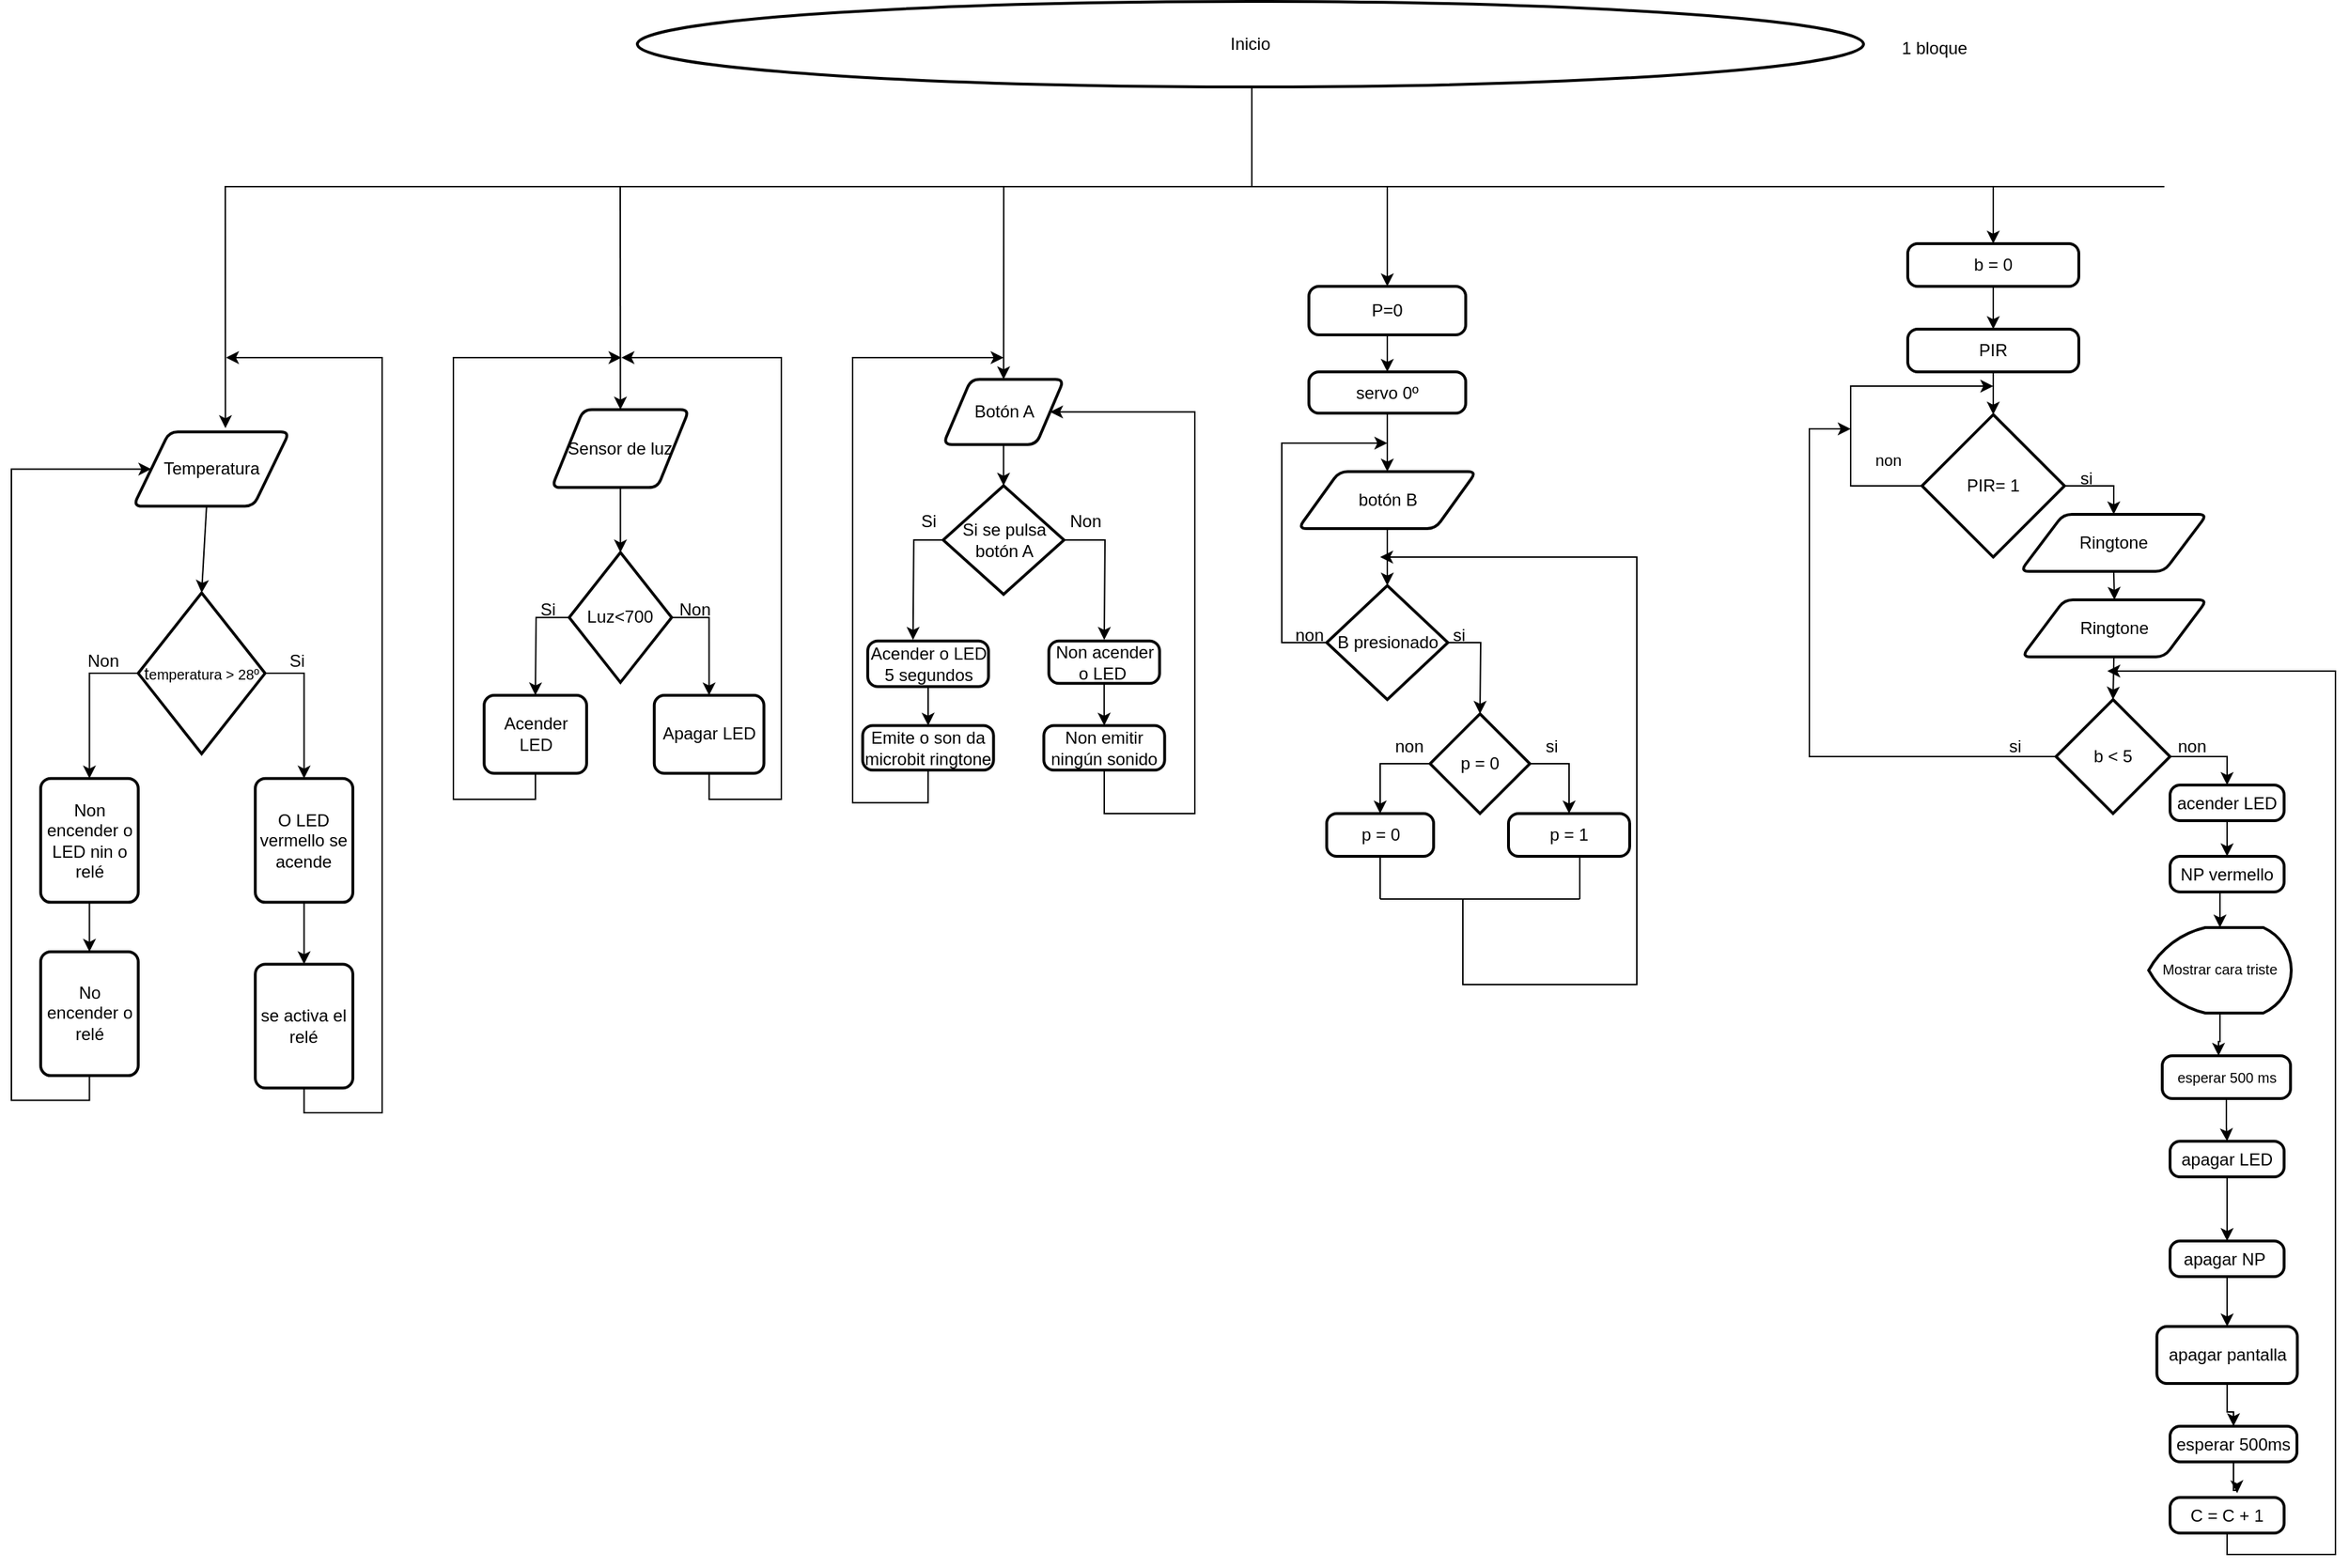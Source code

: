 <mxfile version="26.2.14">
  <diagram id="C5RBs43oDa-KdzZeNtuy" name="Page-1">
    <mxGraphModel dx="1111" dy="465" grid="1" gridSize="10" guides="1" tooltips="1" connect="1" arrows="1" fold="1" page="1" pageScale="1" pageWidth="1654" pageHeight="1169" math="0" shadow="0">
      <root>
        <mxCell id="WIyWlLk6GJQsqaUBKTNV-0" />
        <mxCell id="WIyWlLk6GJQsqaUBKTNV-1" parent="WIyWlLk6GJQsqaUBKTNV-0" />
        <mxCell id="C_lafcNAbofjiIhg2bWq-4" value="" style="endArrow=classic;html=1;rounded=0;entryX=0.59;entryY=-0.05;entryDx=0;entryDy=0;entryPerimeter=0;" parent="WIyWlLk6GJQsqaUBKTNV-1" target="C_lafcNAbofjiIhg2bWq-3" edge="1">
          <mxGeometry width="50" height="50" relative="1" as="geometry">
            <mxPoint x="880" y="130" as="sourcePoint" />
            <mxPoint x="540" y="200" as="targetPoint" />
            <Array as="points">
              <mxPoint x="880" y="200" />
              <mxPoint x="160" y="200" />
            </Array>
          </mxGeometry>
        </mxCell>
        <mxCell id="FZe_mnvvT1CyTuaeCMHh-19" value="" style="endArrow=classic;html=1;rounded=0;entryX=0.5;entryY=0;entryDx=0;entryDy=0;" parent="WIyWlLk6GJQsqaUBKTNV-1" target="FZe_mnvvT1CyTuaeCMHh-3" edge="1">
          <mxGeometry width="50" height="50" relative="1" as="geometry">
            <mxPoint x="437" y="200" as="sourcePoint" />
            <mxPoint x="930" y="150" as="targetPoint" />
            <Array as="points" />
          </mxGeometry>
        </mxCell>
        <mxCell id="FZe_mnvvT1CyTuaeCMHh-20" value="" style="endArrow=classic;html=1;rounded=0;entryX=0.5;entryY=0;entryDx=0;entryDy=0;" parent="WIyWlLk6GJQsqaUBKTNV-1" target="FZe_mnvvT1CyTuaeCMHh-21" edge="1">
          <mxGeometry width="50" height="50" relative="1" as="geometry">
            <mxPoint x="880" y="200" as="sourcePoint" />
            <mxPoint x="1480" y="280" as="targetPoint" />
            <Array as="points">
              <mxPoint x="1520" y="200" />
              <mxPoint x="706" y="200" />
            </Array>
          </mxGeometry>
        </mxCell>
        <mxCell id="FZe_mnvvT1CyTuaeCMHh-30" value="Inicio" style="strokeWidth=2;html=1;shape=mxgraph.flowchart.start_1;whiteSpace=wrap;" parent="WIyWlLk6GJQsqaUBKTNV-1" vertex="1">
          <mxGeometry x="449" y="70" width="860" height="60" as="geometry" />
        </mxCell>
        <mxCell id="u93-jMKzz6fnFQhCB3kw-0" value="" style="group" parent="WIyWlLk6GJQsqaUBKTNV-1" vertex="1" connectable="0">
          <mxGeometry x="10" y="320" width="260" height="530" as="geometry" />
        </mxCell>
        <mxCell id="C_lafcNAbofjiIhg2bWq-3" value="Temperatura" style="shape=parallelogram;html=1;strokeWidth=2;perimeter=parallelogramPerimeter;whiteSpace=wrap;rounded=1;arcSize=12;size=0.23;" parent="u93-jMKzz6fnFQhCB3kw-0" vertex="1">
          <mxGeometry x="85.526" y="52.131" width="109.474" height="52.131" as="geometry" />
        </mxCell>
        <mxCell id="C_lafcNAbofjiIhg2bWq-6" value="t&lt;font style=&quot;font-size: 10px;&quot;&gt;emperatura &amp;gt; 28º&lt;/font&gt;" style="strokeWidth=2;html=1;shape=mxgraph.flowchart.decision;whiteSpace=wrap;" parent="u93-jMKzz6fnFQhCB3kw-0" vertex="1">
          <mxGeometry x="88.947" y="165.082" width="88.947" height="112.951" as="geometry" />
        </mxCell>
        <mxCell id="C_lafcNAbofjiIhg2bWq-7" value="" style="endArrow=classic;html=1;rounded=0;entryX=0.5;entryY=0;entryDx=0;entryDy=0;entryPerimeter=0;exitX=0.469;exitY=1;exitDx=0;exitDy=0;exitPerimeter=0;" parent="u93-jMKzz6fnFQhCB3kw-0" source="C_lafcNAbofjiIhg2bWq-3" target="C_lafcNAbofjiIhg2bWq-6" edge="1">
          <mxGeometry width="50" height="50" relative="1" as="geometry">
            <mxPoint x="321.579" as="sourcePoint" />
            <mxPoint x="355.789" y="-43.443" as="targetPoint" />
          </mxGeometry>
        </mxCell>
        <mxCell id="C_lafcNAbofjiIhg2bWq-8" value="" style="endArrow=classic;html=1;rounded=0;exitX=1;exitY=0.5;exitDx=0;exitDy=0;exitPerimeter=0;" parent="u93-jMKzz6fnFQhCB3kw-0" source="C_lafcNAbofjiIhg2bWq-6" edge="1">
          <mxGeometry width="50" height="50" relative="1" as="geometry">
            <mxPoint x="321.579" y="312.787" as="sourcePoint" />
            <mxPoint x="205.263" y="295.41" as="targetPoint" />
            <Array as="points">
              <mxPoint x="205.263" y="221.557" />
            </Array>
          </mxGeometry>
        </mxCell>
        <mxCell id="C_lafcNAbofjiIhg2bWq-9" value="Si" style="text;html=1;align=center;verticalAlign=middle;resizable=0;points=[];autosize=1;strokeColor=none;fillColor=none;" parent="u93-jMKzz6fnFQhCB3kw-0" vertex="1">
          <mxGeometry x="184.737" y="198.098" width="30" height="30" as="geometry" />
        </mxCell>
        <mxCell id="C_lafcNAbofjiIhg2bWq-10" value="Non" style="text;html=1;align=center;verticalAlign=middle;resizable=0;points=[];autosize=1;strokeColor=none;fillColor=none;" parent="u93-jMKzz6fnFQhCB3kw-0" vertex="1">
          <mxGeometry x="38.947" y="198.098" width="50" height="30" as="geometry" />
        </mxCell>
        <mxCell id="C_lafcNAbofjiIhg2bWq-12" value="O LED vermello se acende" style="rounded=1;whiteSpace=wrap;html=1;absoluteArcSize=1;arcSize=14;strokeWidth=2;" parent="u93-jMKzz6fnFQhCB3kw-0" vertex="1">
          <mxGeometry x="171.053" y="295.41" width="68.421" height="86.885" as="geometry" />
        </mxCell>
        <mxCell id="C_lafcNAbofjiIhg2bWq-13" value="se activa el relé" style="rounded=1;whiteSpace=wrap;html=1;absoluteArcSize=1;arcSize=14;strokeWidth=2;" parent="u93-jMKzz6fnFQhCB3kw-0" vertex="1">
          <mxGeometry x="171.053" y="425.738" width="68.421" height="86.885" as="geometry" />
        </mxCell>
        <mxCell id="C_lafcNAbofjiIhg2bWq-14" value="" style="endArrow=classic;html=1;rounded=0;" parent="u93-jMKzz6fnFQhCB3kw-0" edge="1">
          <mxGeometry width="50" height="50" relative="1" as="geometry">
            <mxPoint x="205.263" y="390.984" as="sourcePoint" />
            <mxPoint x="205.263" y="425.738" as="targetPoint" />
            <Array as="points">
              <mxPoint x="205.263" y="382.295" />
            </Array>
          </mxGeometry>
        </mxCell>
        <mxCell id="C_lafcNAbofjiIhg2bWq-15" value="" style="endArrow=classic;html=1;rounded=0;exitX=0.5;exitY=1;exitDx=0;exitDy=0;" parent="u93-jMKzz6fnFQhCB3kw-0" source="C_lafcNAbofjiIhg2bWq-13" edge="1">
          <mxGeometry width="50" height="50" relative="1" as="geometry">
            <mxPoint x="205.263" y="564.754" as="sourcePoint" />
            <mxPoint x="150.526" as="targetPoint" />
            <Array as="points">
              <mxPoint x="205.263" y="530" />
              <mxPoint x="232.632" y="530" />
              <mxPoint x="260" y="530" />
              <mxPoint x="260" />
            </Array>
          </mxGeometry>
        </mxCell>
        <mxCell id="C_lafcNAbofjiIhg2bWq-16" value="" style="endArrow=classic;html=1;rounded=0;exitX=0;exitY=0.5;exitDx=0;exitDy=0;exitPerimeter=0;entryX=0.5;entryY=0;entryDx=0;entryDy=0;" parent="u93-jMKzz6fnFQhCB3kw-0" source="C_lafcNAbofjiIhg2bWq-6" target="C_lafcNAbofjiIhg2bWq-20" edge="1">
          <mxGeometry width="50" height="50" relative="1" as="geometry">
            <mxPoint x="47.895" y="278.033" as="sourcePoint" />
            <mxPoint x="54.737" y="251.967" as="targetPoint" />
            <Array as="points">
              <mxPoint x="54.737" y="221.557" />
            </Array>
          </mxGeometry>
        </mxCell>
        <mxCell id="C_lafcNAbofjiIhg2bWq-20" value="Non encender o LED nin o relé" style="rounded=1;whiteSpace=wrap;html=1;absoluteArcSize=1;arcSize=14;strokeWidth=2;" parent="u93-jMKzz6fnFQhCB3kw-0" vertex="1">
          <mxGeometry x="20.526" y="295.41" width="68.421" height="86.885" as="geometry" />
        </mxCell>
        <mxCell id="C_lafcNAbofjiIhg2bWq-21" value="" style="endArrow=classic;html=1;rounded=0;entryX=0;entryY=0.5;entryDx=0;entryDy=0;exitX=0.5;exitY=1;exitDx=0;exitDy=0;" parent="u93-jMKzz6fnFQhCB3kw-0" source="FZe_mnvvT1CyTuaeCMHh-0" target="C_lafcNAbofjiIhg2bWq-3" edge="1">
          <mxGeometry width="50" height="50" relative="1" as="geometry">
            <mxPoint x="54.737" y="399.672" as="sourcePoint" />
            <mxPoint x="369.474" y="338.852" as="targetPoint" />
            <Array as="points">
              <mxPoint x="54.737" y="521.311" />
              <mxPoint y="521.311" />
              <mxPoint y="399.672" />
              <mxPoint y="234.59" />
              <mxPoint y="78.197" />
            </Array>
          </mxGeometry>
        </mxCell>
        <mxCell id="FZe_mnvvT1CyTuaeCMHh-0" value="&lt;font style=&quot;vertical-align: inherit;&quot;&gt;&lt;font style=&quot;vertical-align: inherit;&quot;&gt;No encender o relé&lt;/font&gt;&lt;/font&gt;" style="rounded=1;whiteSpace=wrap;html=1;absoluteArcSize=1;arcSize=14;strokeWidth=2;" parent="u93-jMKzz6fnFQhCB3kw-0" vertex="1">
          <mxGeometry x="20.526" y="417.049" width="68.421" height="86.885" as="geometry" />
        </mxCell>
        <mxCell id="FZe_mnvvT1CyTuaeCMHh-1" value="" style="endArrow=classic;html=1;rounded=0;entryX=0.5;entryY=0;entryDx=0;entryDy=0;exitX=0.5;exitY=1;exitDx=0;exitDy=0;" parent="u93-jMKzz6fnFQhCB3kw-0" source="C_lafcNAbofjiIhg2bWq-20" target="FZe_mnvvT1CyTuaeCMHh-0" edge="1">
          <mxGeometry width="50" height="50" relative="1" as="geometry">
            <mxPoint x="51.316" y="382.295" as="sourcePoint" />
            <mxPoint x="85.526" y="338.852" as="targetPoint" />
          </mxGeometry>
        </mxCell>
        <mxCell id="u93-jMKzz6fnFQhCB3kw-1" value="" style="group" parent="WIyWlLk6GJQsqaUBKTNV-1" vertex="1" connectable="0">
          <mxGeometry x="320" y="320" width="230" height="310" as="geometry" />
        </mxCell>
        <mxCell id="FZe_mnvvT1CyTuaeCMHh-3" value="&lt;font style=&quot;vertical-align: inherit;&quot;&gt;&lt;font style=&quot;vertical-align: inherit;&quot;&gt;Sensor de luz&lt;/font&gt;&lt;/font&gt;" style="shape=parallelogram;html=1;strokeWidth=2;perimeter=parallelogramPerimeter;whiteSpace=wrap;rounded=1;arcSize=12;size=0.23;" parent="u93-jMKzz6fnFQhCB3kw-1" vertex="1">
          <mxGeometry x="69" y="36.471" width="96.312" height="54.706" as="geometry" />
        </mxCell>
        <mxCell id="FZe_mnvvT1CyTuaeCMHh-8" style="edgeStyle=orthogonalEdgeStyle;rounded=0;orthogonalLoop=1;jettySize=auto;html=1;entryX=0.5;entryY=0;entryDx=0;entryDy=0;" parent="u93-jMKzz6fnFQhCB3kw-1" source="FZe_mnvvT1CyTuaeCMHh-6" target="FZe_mnvvT1CyTuaeCMHh-10" edge="1">
          <mxGeometry relative="1" as="geometry">
            <mxPoint x="186.875" y="237.059" as="targetPoint" />
            <Array as="points">
              <mxPoint x="179.688" y="182.353" />
            </Array>
          </mxGeometry>
        </mxCell>
        <mxCell id="FZe_mnvvT1CyTuaeCMHh-9" style="edgeStyle=orthogonalEdgeStyle;rounded=0;orthogonalLoop=1;jettySize=auto;html=1;" parent="u93-jMKzz6fnFQhCB3kw-1" source="FZe_mnvvT1CyTuaeCMHh-6" edge="1">
          <mxGeometry relative="1" as="geometry">
            <mxPoint x="57.5" y="237.059" as="targetPoint" />
          </mxGeometry>
        </mxCell>
        <mxCell id="FZe_mnvvT1CyTuaeCMHh-6" value="&lt;font style=&quot;vertical-align: inherit;&quot;&gt;&lt;font style=&quot;vertical-align: inherit;&quot;&gt;Luz&amp;lt;700&lt;/font&gt;&lt;/font&gt;" style="strokeWidth=2;html=1;shape=mxgraph.flowchart.decision;whiteSpace=wrap;" parent="u93-jMKzz6fnFQhCB3kw-1" vertex="1">
          <mxGeometry x="81.219" y="136.765" width="71.875" height="91.176" as="geometry" />
        </mxCell>
        <mxCell id="FZe_mnvvT1CyTuaeCMHh-7" style="edgeStyle=orthogonalEdgeStyle;rounded=0;orthogonalLoop=1;jettySize=auto;html=1;entryX=0.5;entryY=0;entryDx=0;entryDy=0;entryPerimeter=0;" parent="u93-jMKzz6fnFQhCB3kw-1" source="FZe_mnvvT1CyTuaeCMHh-3" target="FZe_mnvvT1CyTuaeCMHh-6" edge="1">
          <mxGeometry relative="1" as="geometry" />
        </mxCell>
        <mxCell id="FZe_mnvvT1CyTuaeCMHh-16" style="edgeStyle=orthogonalEdgeStyle;rounded=0;orthogonalLoop=1;jettySize=auto;html=1;" parent="u93-jMKzz6fnFQhCB3kw-1" source="FZe_mnvvT1CyTuaeCMHh-10" edge="1">
          <mxGeometry relative="1" as="geometry">
            <mxPoint x="117.875" as="targetPoint" />
            <Array as="points">
              <mxPoint x="179.688" y="310" />
              <mxPoint x="230" y="310" />
              <mxPoint x="230" />
            </Array>
          </mxGeometry>
        </mxCell>
        <mxCell id="FZe_mnvvT1CyTuaeCMHh-10" value="&lt;font style=&quot;vertical-align: inherit;&quot;&gt;&lt;font style=&quot;vertical-align: inherit;&quot;&gt;Apagar LED&lt;/font&gt;&lt;/font&gt;" style="rounded=1;whiteSpace=wrap;html=1;absoluteArcSize=1;arcSize=14;strokeWidth=2;" parent="u93-jMKzz6fnFQhCB3kw-1" vertex="1">
          <mxGeometry x="140.875" y="237.059" width="76.906" height="54.706" as="geometry" />
        </mxCell>
        <mxCell id="FZe_mnvvT1CyTuaeCMHh-18" style="edgeStyle=orthogonalEdgeStyle;rounded=0;orthogonalLoop=1;jettySize=auto;html=1;" parent="u93-jMKzz6fnFQhCB3kw-1" source="FZe_mnvvT1CyTuaeCMHh-11" edge="1">
          <mxGeometry relative="1" as="geometry">
            <mxPoint x="117.875" as="targetPoint" />
            <Array as="points">
              <mxPoint x="57.5" y="310" />
              <mxPoint y="310" />
              <mxPoint />
            </Array>
          </mxGeometry>
        </mxCell>
        <mxCell id="FZe_mnvvT1CyTuaeCMHh-11" value="&lt;font style=&quot;vertical-align: inherit;&quot;&gt;&lt;font style=&quot;vertical-align: inherit;&quot;&gt;Acender LED&lt;/font&gt;&lt;/font&gt;" style="rounded=1;whiteSpace=wrap;html=1;absoluteArcSize=1;arcSize=14;strokeWidth=2;" parent="u93-jMKzz6fnFQhCB3kw-1" vertex="1">
          <mxGeometry x="21.562" y="237.059" width="71.875" height="54.706" as="geometry" />
        </mxCell>
        <mxCell id="FZe_mnvvT1CyTuaeCMHh-12" value="&lt;font style=&quot;vertical-align: inherit;&quot;&gt;&lt;font style=&quot;vertical-align: inherit;&quot;&gt;Non&lt;/font&gt;&lt;/font&gt;" style="text;html=1;align=center;verticalAlign=middle;resizable=0;points=[];autosize=1;strokeColor=none;fillColor=none;" parent="u93-jMKzz6fnFQhCB3kw-1" vertex="1">
          <mxGeometry x="143.75" y="162.294" width="50" height="30" as="geometry" />
        </mxCell>
        <mxCell id="FZe_mnvvT1CyTuaeCMHh-13" value="&lt;font style=&quot;vertical-align: inherit;&quot;&gt;&lt;font style=&quot;vertical-align: inherit;&quot;&gt;Si&lt;/font&gt;&lt;/font&gt;" style="text;html=1;align=center;verticalAlign=middle;resizable=0;points=[];autosize=1;strokeColor=none;fillColor=none;" parent="u93-jMKzz6fnFQhCB3kw-1" vertex="1">
          <mxGeometry x="51.224" y="162.294" width="30" height="30" as="geometry" />
        </mxCell>
        <mxCell id="u93-jMKzz6fnFQhCB3kw-2" value="" style="group" parent="WIyWlLk6GJQsqaUBKTNV-1" vertex="1" connectable="0">
          <mxGeometry x="600" y="320" width="240" height="320" as="geometry" />
        </mxCell>
        <mxCell id="FZe_mnvvT1CyTuaeCMHh-21" value="Botón A" style="shape=parallelogram;html=1;strokeWidth=2;perimeter=parallelogramPerimeter;whiteSpace=wrap;rounded=1;arcSize=12;size=0.23;" parent="u93-jMKzz6fnFQhCB3kw-2" vertex="1">
          <mxGeometry x="63.529" y="15.238" width="84.706" height="45.714" as="geometry" />
        </mxCell>
        <mxCell id="FZe_mnvvT1CyTuaeCMHh-28" style="edgeStyle=orthogonalEdgeStyle;rounded=0;orthogonalLoop=1;jettySize=auto;html=1;" parent="u93-jMKzz6fnFQhCB3kw-2" source="FZe_mnvvT1CyTuaeCMHh-23" target="FZe_mnvvT1CyTuaeCMHh-24" edge="1">
          <mxGeometry relative="1" as="geometry" />
        </mxCell>
        <mxCell id="FZe_mnvvT1CyTuaeCMHh-23" value="Acender o LED 5 segundos" style="rounded=1;whiteSpace=wrap;html=1;absoluteArcSize=1;arcSize=14;strokeWidth=2;" parent="u93-jMKzz6fnFQhCB3kw-2" vertex="1">
          <mxGeometry x="10.588" y="198.857" width="84.706" height="32" as="geometry" />
        </mxCell>
        <mxCell id="Dsi8gf4IHQBdh5bA3h0h-10" style="edgeStyle=orthogonalEdgeStyle;rounded=0;orthogonalLoop=1;jettySize=auto;html=1;exitX=0.5;exitY=1;exitDx=0;exitDy=0;" parent="u93-jMKzz6fnFQhCB3kw-2" source="FZe_mnvvT1CyTuaeCMHh-24" edge="1">
          <mxGeometry relative="1" as="geometry">
            <mxPoint x="105.882" as="targetPoint" />
            <Array as="points">
              <mxPoint x="52.941" y="312.381" />
              <mxPoint y="312.381" />
              <mxPoint />
              <mxPoint x="73.412" />
            </Array>
          </mxGeometry>
        </mxCell>
        <mxCell id="FZe_mnvvT1CyTuaeCMHh-24" value="Emite o son da microbit ringtone" style="rounded=1;whiteSpace=wrap;html=1;absoluteArcSize=1;arcSize=14;strokeWidth=2;" parent="u93-jMKzz6fnFQhCB3kw-2" vertex="1">
          <mxGeometry x="7.059" y="258.286" width="91.765" height="31.238" as="geometry" />
        </mxCell>
        <mxCell id="Dsi8gf4IHQBdh5bA3h0h-1" style="edgeStyle=orthogonalEdgeStyle;rounded=0;orthogonalLoop=1;jettySize=auto;html=1;" parent="u93-jMKzz6fnFQhCB3kw-2" source="Dsi8gf4IHQBdh5bA3h0h-0" edge="1">
          <mxGeometry relative="1" as="geometry">
            <mxPoint x="176.471" y="198.095" as="targetPoint" />
          </mxGeometry>
        </mxCell>
        <mxCell id="Dsi8gf4IHQBdh5bA3h0h-5" style="edgeStyle=orthogonalEdgeStyle;rounded=0;orthogonalLoop=1;jettySize=auto;html=1;" parent="u93-jMKzz6fnFQhCB3kw-2" source="Dsi8gf4IHQBdh5bA3h0h-0" edge="1">
          <mxGeometry relative="1" as="geometry">
            <mxPoint x="42.353" y="198.095" as="targetPoint" />
          </mxGeometry>
        </mxCell>
        <mxCell id="Dsi8gf4IHQBdh5bA3h0h-0" value="Si se pulsa botón A" style="strokeWidth=2;html=1;shape=mxgraph.flowchart.decision;whiteSpace=wrap;" parent="u93-jMKzz6fnFQhCB3kw-2" vertex="1">
          <mxGeometry x="63.529" y="89.905" width="84.706" height="76.19" as="geometry" />
        </mxCell>
        <mxCell id="Dsi8gf4IHQBdh5bA3h0h-3" value="Si" style="text;html=1;align=center;verticalAlign=middle;resizable=0;points=[];autosize=1;strokeColor=none;fillColor=none;" parent="u93-jMKzz6fnFQhCB3kw-2" vertex="1">
          <mxGeometry x="37.943" y="100.002" width="30" height="30" as="geometry" />
        </mxCell>
        <mxCell id="Dsi8gf4IHQBdh5bA3h0h-4" value="Non" style="text;html=1;align=center;verticalAlign=middle;resizable=0;points=[];autosize=1;strokeColor=none;fillColor=none;" parent="u93-jMKzz6fnFQhCB3kw-2" vertex="1">
          <mxGeometry x="137.646" y="100.002" width="50" height="30" as="geometry" />
        </mxCell>
        <mxCell id="Dsi8gf4IHQBdh5bA3h0h-8" style="edgeStyle=orthogonalEdgeStyle;rounded=0;orthogonalLoop=1;jettySize=auto;html=1;entryX=0.5;entryY=0;entryDx=0;entryDy=0;" parent="u93-jMKzz6fnFQhCB3kw-2" source="Dsi8gf4IHQBdh5bA3h0h-6" target="Dsi8gf4IHQBdh5bA3h0h-7" edge="1">
          <mxGeometry relative="1" as="geometry" />
        </mxCell>
        <mxCell id="Dsi8gf4IHQBdh5bA3h0h-6" value="Non acender o LED&amp;nbsp;" style="rounded=1;whiteSpace=wrap;html=1;absoluteArcSize=1;arcSize=14;strokeWidth=2;" parent="u93-jMKzz6fnFQhCB3kw-2" vertex="1">
          <mxGeometry x="137.647" y="198.857" width="77.647" height="29.714" as="geometry" />
        </mxCell>
        <mxCell id="Dsi8gf4IHQBdh5bA3h0h-7" value="Non emitir ningún sonido" style="rounded=1;whiteSpace=wrap;html=1;absoluteArcSize=1;arcSize=14;strokeWidth=2;" parent="u93-jMKzz6fnFQhCB3kw-2" vertex="1">
          <mxGeometry x="134.118" y="258.286" width="84.706" height="31.238" as="geometry" />
        </mxCell>
        <mxCell id="Dsi8gf4IHQBdh5bA3h0h-9" style="edgeStyle=orthogonalEdgeStyle;rounded=0;orthogonalLoop=1;jettySize=auto;html=1;entryX=0.5;entryY=0;entryDx=0;entryDy=0;entryPerimeter=0;" parent="u93-jMKzz6fnFQhCB3kw-2" source="FZe_mnvvT1CyTuaeCMHh-21" target="Dsi8gf4IHQBdh5bA3h0h-0" edge="1">
          <mxGeometry relative="1" as="geometry" />
        </mxCell>
        <mxCell id="Dsi8gf4IHQBdh5bA3h0h-11" value="" style="endArrow=classic;html=1;rounded=0;entryX=1;entryY=0.5;entryDx=0;entryDy=0;" parent="u93-jMKzz6fnFQhCB3kw-2" target="FZe_mnvvT1CyTuaeCMHh-21" edge="1">
          <mxGeometry width="50" height="50" relative="1" as="geometry">
            <mxPoint x="176.471" y="289.524" as="sourcePoint" />
            <mxPoint x="211.765" y="251.429" as="targetPoint" />
            <Array as="points">
              <mxPoint x="176.471" y="320" />
              <mxPoint x="240.0" y="320" />
              <mxPoint x="240.0" y="198.095" />
              <mxPoint x="240.0" y="38.095" />
            </Array>
          </mxGeometry>
        </mxCell>
        <mxCell id="W4NPOgVsrDa2YRoiuGQa-29" value="1 bloque&amp;nbsp;" style="text;html=1;align=center;verticalAlign=middle;resizable=0;points=[];autosize=1;strokeColor=none;fillColor=none;" parent="WIyWlLk6GJQsqaUBKTNV-1" vertex="1">
          <mxGeometry x="1325" y="88" width="70" height="30" as="geometry" />
        </mxCell>
        <mxCell id="As3NNHCOp14CXFXTtC2F-1" value="" style="endArrow=classic;html=1;rounded=0;entryX=0.5;entryY=0;entryDx=0;entryDy=0;" parent="WIyWlLk6GJQsqaUBKTNV-1" target="As3NNHCOp14CXFXTtC2F-2" edge="1">
          <mxGeometry width="50" height="50" relative="1" as="geometry">
            <mxPoint x="975" y="200" as="sourcePoint" />
            <mxPoint x="1040" y="250" as="targetPoint" />
          </mxGeometry>
        </mxCell>
        <mxCell id="As3NNHCOp14CXFXTtC2F-33" value="" style="group" parent="WIyWlLk6GJQsqaUBKTNV-1" vertex="1" connectable="0">
          <mxGeometry x="900" y="270" width="250" height="490" as="geometry" />
        </mxCell>
        <mxCell id="As3NNHCOp14CXFXTtC2F-2" value="&lt;font style=&quot;vertical-align: inherit;&quot;&gt;&lt;font style=&quot;vertical-align: inherit;&quot;&gt;P=0&lt;/font&gt;&lt;/font&gt;" style="rounded=1;whiteSpace=wrap;html=1;absoluteArcSize=1;arcSize=14;strokeWidth=2;" parent="As3NNHCOp14CXFXTtC2F-33" vertex="1">
          <mxGeometry x="20" width="110" height="34" as="geometry" />
        </mxCell>
        <mxCell id="As3NNHCOp14CXFXTtC2F-11" style="edgeStyle=orthogonalEdgeStyle;rounded=0;orthogonalLoop=1;jettySize=auto;html=1;entryX=0.5;entryY=0;entryDx=0;entryDy=0;" parent="As3NNHCOp14CXFXTtC2F-33" source="As3NNHCOp14CXFXTtC2F-3" target="As3NNHCOp14CXFXTtC2F-6" edge="1">
          <mxGeometry relative="1" as="geometry" />
        </mxCell>
        <mxCell id="As3NNHCOp14CXFXTtC2F-3" value="&lt;font style=&quot;vertical-align: inherit;&quot;&gt;&lt;font style=&quot;vertical-align: inherit;&quot;&gt;servo 0º&lt;/font&gt;&lt;/font&gt;" style="rounded=1;whiteSpace=wrap;html=1;absoluteArcSize=1;arcSize=14;strokeWidth=2;" parent="As3NNHCOp14CXFXTtC2F-33" vertex="1">
          <mxGeometry x="20" y="60" width="110" height="29" as="geometry" />
        </mxCell>
        <mxCell id="As3NNHCOp14CXFXTtC2F-4" value="" style="endArrow=classic;html=1;rounded=0;exitX=0.5;exitY=1;exitDx=0;exitDy=0;entryX=0.5;entryY=0;entryDx=0;entryDy=0;" parent="As3NNHCOp14CXFXTtC2F-33" source="As3NNHCOp14CXFXTtC2F-2" target="As3NNHCOp14CXFXTtC2F-3" edge="1">
          <mxGeometry width="50" height="50" relative="1" as="geometry">
            <mxPoint x="250" y="-10" as="sourcePoint" />
            <mxPoint x="80" y="-20" as="targetPoint" />
          </mxGeometry>
        </mxCell>
        <mxCell id="As3NNHCOp14CXFXTtC2F-8" style="edgeStyle=orthogonalEdgeStyle;rounded=0;orthogonalLoop=1;jettySize=auto;html=1;" parent="As3NNHCOp14CXFXTtC2F-33" source="As3NNHCOp14CXFXTtC2F-6" target="As3NNHCOp14CXFXTtC2F-7" edge="1">
          <mxGeometry relative="1" as="geometry" />
        </mxCell>
        <mxCell id="As3NNHCOp14CXFXTtC2F-6" value="&lt;font style=&quot;vertical-align: inherit;&quot;&gt;&lt;font style=&quot;vertical-align: inherit;&quot;&gt;botón B&lt;/font&gt;&lt;/font&gt;" style="shape=parallelogram;html=1;strokeWidth=2;perimeter=parallelogramPerimeter;whiteSpace=wrap;rounded=1;arcSize=12;size=0.23;" parent="As3NNHCOp14CXFXTtC2F-33" vertex="1">
          <mxGeometry x="12.5" y="130" width="125" height="40" as="geometry" />
        </mxCell>
        <mxCell id="As3NNHCOp14CXFXTtC2F-13" style="edgeStyle=orthogonalEdgeStyle;rounded=0;orthogonalLoop=1;jettySize=auto;html=1;" parent="As3NNHCOp14CXFXTtC2F-33" source="As3NNHCOp14CXFXTtC2F-7" edge="1">
          <mxGeometry relative="1" as="geometry">
            <mxPoint x="140" y="300" as="targetPoint" />
          </mxGeometry>
        </mxCell>
        <mxCell id="As3NNHCOp14CXFXTtC2F-31" style="edgeStyle=orthogonalEdgeStyle;rounded=0;orthogonalLoop=1;jettySize=auto;html=1;" parent="As3NNHCOp14CXFXTtC2F-33" source="As3NNHCOp14CXFXTtC2F-7" edge="1">
          <mxGeometry relative="1" as="geometry">
            <mxPoint x="75" y="110" as="targetPoint" />
            <Array as="points">
              <mxPoint x="1" y="250" />
            </Array>
          </mxGeometry>
        </mxCell>
        <mxCell id="As3NNHCOp14CXFXTtC2F-7" value="&lt;font style=&quot;vertical-align: inherit;&quot;&gt;&lt;font style=&quot;vertical-align: inherit;&quot;&gt;B presionado&lt;/font&gt;&lt;/font&gt;" style="strokeWidth=2;html=1;shape=mxgraph.flowchart.decision;whiteSpace=wrap;" parent="As3NNHCOp14CXFXTtC2F-33" vertex="1">
          <mxGeometry x="32.5" y="210" width="85" height="80" as="geometry" />
        </mxCell>
        <mxCell id="As3NNHCOp14CXFXTtC2F-14" value="&lt;font style=&quot;vertical-align: inherit;&quot;&gt;&lt;font style=&quot;vertical-align: inherit;&quot;&gt;&lt;font style=&quot;vertical-align: inherit;&quot;&gt;&lt;font style=&quot;vertical-align: inherit;&quot;&gt;si&lt;/font&gt;&lt;/font&gt;&lt;/font&gt;&lt;/font&gt;" style="text;html=1;align=center;verticalAlign=middle;resizable=0;points=[];autosize=1;strokeColor=none;fillColor=none;" parent="As3NNHCOp14CXFXTtC2F-33" vertex="1">
          <mxGeometry x="110" y="230" width="30" height="30" as="geometry" />
        </mxCell>
        <mxCell id="As3NNHCOp14CXFXTtC2F-24" style="edgeStyle=orthogonalEdgeStyle;rounded=0;orthogonalLoop=1;jettySize=auto;html=1;entryX=0.5;entryY=0;entryDx=0;entryDy=0;exitX=0;exitY=0.5;exitDx=0;exitDy=0;exitPerimeter=0;" parent="As3NNHCOp14CXFXTtC2F-33" source="As3NNHCOp14CXFXTtC2F-16" target="As3NNHCOp14CXFXTtC2F-23" edge="1">
          <mxGeometry relative="1" as="geometry">
            <Array as="points">
              <mxPoint x="70" y="335" />
            </Array>
          </mxGeometry>
        </mxCell>
        <mxCell id="As3NNHCOp14CXFXTtC2F-16" value="&lt;font style=&quot;vertical-align: inherit;&quot;&gt;&lt;font style=&quot;vertical-align: inherit;&quot;&gt;p = 0&lt;/font&gt;&lt;/font&gt;" style="strokeWidth=2;html=1;shape=mxgraph.flowchart.decision;whiteSpace=wrap;" parent="As3NNHCOp14CXFXTtC2F-33" vertex="1">
          <mxGeometry x="105" y="300" width="70" height="70" as="geometry" />
        </mxCell>
        <mxCell id="As3NNHCOp14CXFXTtC2F-19" value="&lt;font style=&quot;vertical-align: inherit;&quot;&gt;&lt;font style=&quot;vertical-align: inherit;&quot;&gt;&lt;font style=&quot;vertical-align: inherit;&quot;&gt;&lt;font style=&quot;vertical-align: inherit;&quot;&gt;&lt;font style=&quot;vertical-align: inherit;&quot;&gt;&lt;font style=&quot;vertical-align: inherit;&quot;&gt;p = 1&lt;/font&gt;&lt;/font&gt;&lt;/font&gt;&lt;/font&gt;&lt;/font&gt;&lt;/font&gt;" style="rounded=1;whiteSpace=wrap;html=1;absoluteArcSize=1;arcSize=14;strokeWidth=2;" parent="As3NNHCOp14CXFXTtC2F-33" vertex="1">
          <mxGeometry x="160" y="370" width="85" height="30" as="geometry" />
        </mxCell>
        <mxCell id="As3NNHCOp14CXFXTtC2F-22" style="edgeStyle=orthogonalEdgeStyle;rounded=0;orthogonalLoop=1;jettySize=auto;html=1;exitX=1;exitY=0.5;exitDx=0;exitDy=0;exitPerimeter=0;entryX=0.5;entryY=0;entryDx=0;entryDy=0;" parent="As3NNHCOp14CXFXTtC2F-33" source="As3NNHCOp14CXFXTtC2F-16" target="As3NNHCOp14CXFXTtC2F-19" edge="1">
          <mxGeometry relative="1" as="geometry">
            <mxPoint x="200" y="360" as="targetPoint" />
          </mxGeometry>
        </mxCell>
        <mxCell id="As3NNHCOp14CXFXTtC2F-23" value="&lt;font style=&quot;vertical-align: inherit;&quot;&gt;&lt;font style=&quot;vertical-align: inherit;&quot;&gt;p = 0&lt;/font&gt;&lt;/font&gt;" style="rounded=1;whiteSpace=wrap;html=1;absoluteArcSize=1;arcSize=14;strokeWidth=2;" parent="As3NNHCOp14CXFXTtC2F-33" vertex="1">
          <mxGeometry x="32.5" y="370" width="75" height="30" as="geometry" />
        </mxCell>
        <mxCell id="As3NNHCOp14CXFXTtC2F-25" value="&lt;font style=&quot;vertical-align: inherit;&quot;&gt;&lt;font style=&quot;vertical-align: inherit;&quot;&gt;si&lt;/font&gt;&lt;/font&gt;" style="text;html=1;align=center;verticalAlign=middle;resizable=0;points=[];autosize=1;strokeColor=none;fillColor=none;" parent="As3NNHCOp14CXFXTtC2F-33" vertex="1">
          <mxGeometry x="175" y="308" width="30" height="30" as="geometry" />
        </mxCell>
        <mxCell id="As3NNHCOp14CXFXTtC2F-26" value="&lt;font style=&quot;vertical-align: inherit;&quot;&gt;&lt;font style=&quot;vertical-align: inherit;&quot;&gt;non&lt;/font&gt;&lt;/font&gt;" style="text;html=1;align=center;verticalAlign=middle;resizable=0;points=[];autosize=1;strokeColor=none;fillColor=none;" parent="As3NNHCOp14CXFXTtC2F-33" vertex="1">
          <mxGeometry x="70" y="308" width="40" height="30" as="geometry" />
        </mxCell>
        <mxCell id="As3NNHCOp14CXFXTtC2F-27" value="" style="endArrow=none;html=1;rounded=0;" parent="As3NNHCOp14CXFXTtC2F-33" edge="1">
          <mxGeometry width="50" height="50" relative="1" as="geometry">
            <mxPoint x="70" y="430" as="sourcePoint" />
            <mxPoint x="70" y="400" as="targetPoint" />
          </mxGeometry>
        </mxCell>
        <mxCell id="As3NNHCOp14CXFXTtC2F-28" value="" style="endArrow=none;html=1;rounded=0;" parent="As3NNHCOp14CXFXTtC2F-33" edge="1">
          <mxGeometry width="50" height="50" relative="1" as="geometry">
            <mxPoint x="210" y="430" as="sourcePoint" />
            <mxPoint x="210" y="400" as="targetPoint" />
          </mxGeometry>
        </mxCell>
        <mxCell id="As3NNHCOp14CXFXTtC2F-29" value="" style="endArrow=none;html=1;rounded=0;" parent="As3NNHCOp14CXFXTtC2F-33" edge="1">
          <mxGeometry width="50" height="50" relative="1" as="geometry">
            <mxPoint x="70" y="430" as="sourcePoint" />
            <mxPoint x="210" y="430" as="targetPoint" />
          </mxGeometry>
        </mxCell>
        <mxCell id="As3NNHCOp14CXFXTtC2F-30" value="" style="endArrow=classic;html=1;rounded=0;" parent="As3NNHCOp14CXFXTtC2F-33" edge="1">
          <mxGeometry width="50" height="50" relative="1" as="geometry">
            <mxPoint x="128" y="430" as="sourcePoint" />
            <mxPoint x="70" y="190" as="targetPoint" />
            <Array as="points">
              <mxPoint x="128" y="490" />
              <mxPoint x="250" y="490" />
              <mxPoint x="250" y="190" />
            </Array>
          </mxGeometry>
        </mxCell>
        <mxCell id="As3NNHCOp14CXFXTtC2F-32" value="&lt;font style=&quot;vertical-align: inherit;&quot;&gt;&lt;font style=&quot;vertical-align: inherit;&quot;&gt;non&lt;/font&gt;&lt;/font&gt;" style="text;html=1;align=center;verticalAlign=middle;resizable=0;points=[];autosize=1;strokeColor=none;fillColor=none;" parent="As3NNHCOp14CXFXTtC2F-33" vertex="1">
          <mxGeometry y="230" width="40" height="30" as="geometry" />
        </mxCell>
        <mxCell id="W4NPOgVsrDa2YRoiuGQa-5" value="&lt;font style=&quot;vertical-align: inherit;&quot;&gt;&lt;font style=&quot;vertical-align: inherit;&quot;&gt;b = 0&lt;/font&gt;&lt;/font&gt;" style="rounded=1;whiteSpace=wrap;html=1;absoluteArcSize=1;arcSize=14;strokeWidth=2;" parent="WIyWlLk6GJQsqaUBKTNV-1" vertex="1">
          <mxGeometry x="1340" y="240" width="120" height="30" as="geometry" />
        </mxCell>
        <mxCell id="As3NNHCOp14CXFXTtC2F-35" value="" style="endArrow=classic;html=1;rounded=0;entryX=0.5;entryY=0;entryDx=0;entryDy=0;" parent="WIyWlLk6GJQsqaUBKTNV-1" target="W4NPOgVsrDa2YRoiuGQa-5" edge="1">
          <mxGeometry width="50" height="50" relative="1" as="geometry">
            <mxPoint x="1400" y="200" as="sourcePoint" />
            <mxPoint x="1450" y="150" as="targetPoint" />
          </mxGeometry>
        </mxCell>
        <mxCell id="As3NNHCOp14CXFXTtC2F-36" value="" style="endArrow=classic;html=1;rounded=0;entryX=0.5;entryY=0;entryDx=0;entryDy=0;exitX=0.5;exitY=1;exitDx=0;exitDy=0;" parent="WIyWlLk6GJQsqaUBKTNV-1" source="W4NPOgVsrDa2YRoiuGQa-5" target="As3NNHCOp14CXFXTtC2F-37" edge="1">
          <mxGeometry width="50" height="50" relative="1" as="geometry">
            <mxPoint x="1400" y="280" as="sourcePoint" />
            <mxPoint x="1450" y="210" as="targetPoint" />
          </mxGeometry>
        </mxCell>
        <mxCell id="As3NNHCOp14CXFXTtC2F-40" style="edgeStyle=orthogonalEdgeStyle;rounded=0;orthogonalLoop=1;jettySize=auto;html=1;" parent="WIyWlLk6GJQsqaUBKTNV-1" source="As3NNHCOp14CXFXTtC2F-37" target="As3NNHCOp14CXFXTtC2F-38" edge="1">
          <mxGeometry relative="1" as="geometry" />
        </mxCell>
        <mxCell id="As3NNHCOp14CXFXTtC2F-37" value="&lt;font style=&quot;vertical-align: inherit;&quot;&gt;&lt;font style=&quot;vertical-align: inherit;&quot;&gt;PIR&lt;/font&gt;&lt;/font&gt;" style="rounded=1;whiteSpace=wrap;html=1;absoluteArcSize=1;arcSize=14;strokeWidth=2;" parent="WIyWlLk6GJQsqaUBKTNV-1" vertex="1">
          <mxGeometry x="1340" y="300" width="120" height="30" as="geometry" />
        </mxCell>
        <mxCell id="As3NNHCOp14CXFXTtC2F-41" style="edgeStyle=orthogonalEdgeStyle;rounded=0;orthogonalLoop=1;jettySize=auto;html=1;exitX=0;exitY=0.5;exitDx=0;exitDy=0;exitPerimeter=0;" parent="WIyWlLk6GJQsqaUBKTNV-1" source="As3NNHCOp14CXFXTtC2F-38" edge="1">
          <mxGeometry relative="1" as="geometry">
            <mxPoint x="1400" y="340" as="targetPoint" />
            <Array as="points">
              <mxPoint x="1300" y="410" />
              <mxPoint x="1300" y="340" />
            </Array>
          </mxGeometry>
        </mxCell>
        <mxCell id="As3NNHCOp14CXFXTtC2F-42" value="non" style="edgeLabel;html=1;align=center;verticalAlign=middle;resizable=0;points=[];" parent="As3NNHCOp14CXFXTtC2F-41" vertex="1" connectable="0">
          <mxGeometry x="0.924" relative="1" as="geometry">
            <mxPoint x="-66" y="52" as="offset" />
          </mxGeometry>
        </mxCell>
        <mxCell id="As3NNHCOp14CXFXTtC2F-44" style="edgeStyle=orthogonalEdgeStyle;rounded=0;orthogonalLoop=1;jettySize=auto;html=1;exitX=1;exitY=0.5;exitDx=0;exitDy=0;exitPerimeter=0;entryX=0.5;entryY=0;entryDx=0;entryDy=0;" parent="WIyWlLk6GJQsqaUBKTNV-1" source="As3NNHCOp14CXFXTtC2F-38" target="As3NNHCOp14CXFXTtC2F-48" edge="1">
          <mxGeometry relative="1" as="geometry">
            <mxPoint x="1470" y="440" as="targetPoint" />
          </mxGeometry>
        </mxCell>
        <mxCell id="As3NNHCOp14CXFXTtC2F-38" value="&lt;font style=&quot;vertical-align: inherit;&quot;&gt;&lt;font style=&quot;vertical-align: inherit;&quot;&gt;PIR= 1&lt;/font&gt;&lt;/font&gt;" style="strokeWidth=2;html=1;shape=mxgraph.flowchart.decision;whiteSpace=wrap;" parent="WIyWlLk6GJQsqaUBKTNV-1" vertex="1">
          <mxGeometry x="1350" y="360" width="100" height="100" as="geometry" />
        </mxCell>
        <mxCell id="IJjbVJKofUnvzwfb8u1P-3" style="edgeStyle=orthogonalEdgeStyle;rounded=0;orthogonalLoop=1;jettySize=auto;html=1;exitX=1;exitY=0.5;exitDx=0;exitDy=0;exitPerimeter=0;" edge="1" parent="WIyWlLk6GJQsqaUBKTNV-1" source="As3NNHCOp14CXFXTtC2F-46" target="As3NNHCOp14CXFXTtC2F-50">
          <mxGeometry relative="1" as="geometry" />
        </mxCell>
        <mxCell id="IJjbVJKofUnvzwfb8u1P-17" style="edgeStyle=orthogonalEdgeStyle;rounded=0;orthogonalLoop=1;jettySize=auto;html=1;exitX=0;exitY=0.5;exitDx=0;exitDy=0;exitPerimeter=0;" edge="1" parent="WIyWlLk6GJQsqaUBKTNV-1" source="As3NNHCOp14CXFXTtC2F-46">
          <mxGeometry relative="1" as="geometry">
            <mxPoint x="1300" y="370" as="targetPoint" />
            <Array as="points">
              <mxPoint x="1271" y="600" />
            </Array>
          </mxGeometry>
        </mxCell>
        <mxCell id="As3NNHCOp14CXFXTtC2F-46" value="&lt;font style=&quot;vertical-align: inherit;&quot;&gt;&lt;font style=&quot;vertical-align: inherit;&quot;&gt;b &amp;lt; 5&lt;/font&gt;&lt;/font&gt;" style="strokeWidth=2;html=1;shape=mxgraph.flowchart.decision;whiteSpace=wrap;" parent="WIyWlLk6GJQsqaUBKTNV-1" vertex="1">
          <mxGeometry x="1444" y="560" width="80" height="80" as="geometry" />
        </mxCell>
        <mxCell id="As3NNHCOp14CXFXTtC2F-48" value="Ringtone" style="shape=parallelogram;html=1;strokeWidth=2;perimeter=parallelogramPerimeter;whiteSpace=wrap;rounded=1;arcSize=12;size=0.23;" parent="WIyWlLk6GJQsqaUBKTNV-1" vertex="1">
          <mxGeometry x="1419" y="430" width="131" height="40" as="geometry" />
        </mxCell>
        <mxCell id="As3NNHCOp14CXFXTtC2F-50" value="acender LED" style="rounded=1;whiteSpace=wrap;html=1;absoluteArcSize=1;arcSize=14;strokeWidth=2;" parent="WIyWlLk6GJQsqaUBKTNV-1" vertex="1">
          <mxGeometry x="1524" y="620" width="80" height="25" as="geometry" />
        </mxCell>
        <mxCell id="4hv3Me3kFVTyo5jydynD-1" value="" style="endArrow=classic;html=1;rounded=0;entryX=0.5;entryY=0;entryDx=0;entryDy=0;entryPerimeter=0;" parent="WIyWlLk6GJQsqaUBKTNV-1" source="4hv3Me3kFVTyo5jydynD-2" target="As3NNHCOp14CXFXTtC2F-46" edge="1">
          <mxGeometry width="50" height="50" relative="1" as="geometry">
            <mxPoint x="1480" y="510" as="sourcePoint" />
            <mxPoint x="1530" y="460" as="targetPoint" />
          </mxGeometry>
        </mxCell>
        <mxCell id="4hv3Me3kFVTyo5jydynD-3" value="" style="endArrow=classic;html=1;rounded=0;entryX=0.5;entryY=0;entryDx=0;entryDy=0;entryPerimeter=0;exitX=0.5;exitY=1;exitDx=0;exitDy=0;" parent="WIyWlLk6GJQsqaUBKTNV-1" source="As3NNHCOp14CXFXTtC2F-48" target="4hv3Me3kFVTyo5jydynD-2" edge="1">
          <mxGeometry width="50" height="50" relative="1" as="geometry">
            <mxPoint x="1480" y="510" as="sourcePoint" />
            <mxPoint x="1480" y="585" as="targetPoint" />
          </mxGeometry>
        </mxCell>
        <mxCell id="4hv3Me3kFVTyo5jydynD-2" value="Ringtone" style="shape=parallelogram;html=1;strokeWidth=2;perimeter=parallelogramPerimeter;whiteSpace=wrap;rounded=1;arcSize=12;size=0.23;" parent="WIyWlLk6GJQsqaUBKTNV-1" vertex="1">
          <mxGeometry x="1420" y="490" width="130" height="40" as="geometry" />
        </mxCell>
        <mxCell id="4hv3Me3kFVTyo5jydynD-4" value="NP vermello" style="rounded=1;whiteSpace=wrap;html=1;absoluteArcSize=1;arcSize=14;strokeWidth=2;" parent="WIyWlLk6GJQsqaUBKTNV-1" vertex="1">
          <mxGeometry x="1524" y="670" width="80" height="25" as="geometry" />
        </mxCell>
        <mxCell id="IJjbVJKofUnvzwfb8u1P-6" style="edgeStyle=orthogonalEdgeStyle;rounded=0;orthogonalLoop=1;jettySize=auto;html=1;entryX=0.5;entryY=0;entryDx=0;entryDy=0;" edge="1" parent="WIyWlLk6GJQsqaUBKTNV-1" source="4hv3Me3kFVTyo5jydynD-6" target="4hv3Me3kFVTyo5jydynD-7">
          <mxGeometry relative="1" as="geometry" />
        </mxCell>
        <mxCell id="4hv3Me3kFVTyo5jydynD-6" value="&lt;font style=&quot;font-size: 10px;&quot;&gt;esperar 500 ms&lt;/font&gt;" style="rounded=1;whiteSpace=wrap;html=1;absoluteArcSize=1;arcSize=14;strokeWidth=2;" parent="WIyWlLk6GJQsqaUBKTNV-1" vertex="1">
          <mxGeometry x="1518.5" y="810" width="90" height="30" as="geometry" />
        </mxCell>
        <mxCell id="IJjbVJKofUnvzwfb8u1P-7" style="edgeStyle=orthogonalEdgeStyle;rounded=0;orthogonalLoop=1;jettySize=auto;html=1;entryX=0.5;entryY=0;entryDx=0;entryDy=0;" edge="1" parent="WIyWlLk6GJQsqaUBKTNV-1" source="4hv3Me3kFVTyo5jydynD-7" target="4hv3Me3kFVTyo5jydynD-13">
          <mxGeometry relative="1" as="geometry" />
        </mxCell>
        <mxCell id="4hv3Me3kFVTyo5jydynD-7" value="apagar LED" style="rounded=1;whiteSpace=wrap;html=1;absoluteArcSize=1;arcSize=14;strokeWidth=2;" parent="WIyWlLk6GJQsqaUBKTNV-1" vertex="1">
          <mxGeometry x="1524" y="870" width="80" height="25" as="geometry" />
        </mxCell>
        <mxCell id="4hv3Me3kFVTyo5jydynD-8" value="&lt;div style=&quot;line-height: 0%;&quot;&gt;&lt;font style=&quot;font-size: 10px;&quot;&gt;Mostrar cara triste&lt;/font&gt;&lt;/div&gt;" style="strokeWidth=2;html=1;shape=mxgraph.flowchart.display;whiteSpace=wrap;" parent="WIyWlLk6GJQsqaUBKTNV-1" vertex="1">
          <mxGeometry x="1509" y="720" width="100" height="60" as="geometry" />
        </mxCell>
        <mxCell id="4hv3Me3kFVTyo5jydynD-9" style="edgeStyle=orthogonalEdgeStyle;rounded=0;orthogonalLoop=1;jettySize=auto;html=1;exitX=0.5;exitY=1;exitDx=0;exitDy=0;exitPerimeter=0;" parent="WIyWlLk6GJQsqaUBKTNV-1" source="4hv3Me3kFVTyo5jydynD-8" target="4hv3Me3kFVTyo5jydynD-8" edge="1">
          <mxGeometry relative="1" as="geometry" />
        </mxCell>
        <mxCell id="4hv3Me3kFVTyo5jydynD-24" style="edgeStyle=orthogonalEdgeStyle;rounded=0;orthogonalLoop=1;jettySize=auto;html=1;" parent="WIyWlLk6GJQsqaUBKTNV-1" source="4hv3Me3kFVTyo5jydynD-10" edge="1">
          <mxGeometry relative="1" as="geometry">
            <mxPoint x="1480" y="540" as="targetPoint" />
            <Array as="points">
              <mxPoint x="1564" y="1160" />
              <mxPoint x="1640" y="1160" />
              <mxPoint x="1640" y="540" />
            </Array>
          </mxGeometry>
        </mxCell>
        <mxCell id="4hv3Me3kFVTyo5jydynD-10" value="C = C + 1" style="rounded=1;whiteSpace=wrap;html=1;absoluteArcSize=1;arcSize=14;strokeWidth=2;" parent="WIyWlLk6GJQsqaUBKTNV-1" vertex="1">
          <mxGeometry x="1524" y="1120" width="80" height="25" as="geometry" />
        </mxCell>
        <mxCell id="4hv3Me3kFVTyo5jydynD-11" value="esperar 500ms" style="rounded=1;whiteSpace=wrap;html=1;absoluteArcSize=1;arcSize=14;strokeWidth=2;" parent="WIyWlLk6GJQsqaUBKTNV-1" vertex="1">
          <mxGeometry x="1524" y="1070" width="89" height="25" as="geometry" />
        </mxCell>
        <mxCell id="IJjbVJKofUnvzwfb8u1P-11" style="edgeStyle=orthogonalEdgeStyle;rounded=0;orthogonalLoop=1;jettySize=auto;html=1;" edge="1" parent="WIyWlLk6GJQsqaUBKTNV-1" source="4hv3Me3kFVTyo5jydynD-12" target="4hv3Me3kFVTyo5jydynD-11">
          <mxGeometry relative="1" as="geometry" />
        </mxCell>
        <mxCell id="4hv3Me3kFVTyo5jydynD-12" value="apagar pantalla" style="rounded=1;whiteSpace=wrap;html=1;absoluteArcSize=1;arcSize=14;strokeWidth=2;" parent="WIyWlLk6GJQsqaUBKTNV-1" vertex="1">
          <mxGeometry x="1514.75" y="1000" width="98.5" height="40" as="geometry" />
        </mxCell>
        <mxCell id="IJjbVJKofUnvzwfb8u1P-8" style="edgeStyle=orthogonalEdgeStyle;rounded=0;orthogonalLoop=1;jettySize=auto;html=1;" edge="1" parent="WIyWlLk6GJQsqaUBKTNV-1" source="4hv3Me3kFVTyo5jydynD-13" target="4hv3Me3kFVTyo5jydynD-12">
          <mxGeometry relative="1" as="geometry" />
        </mxCell>
        <mxCell id="4hv3Me3kFVTyo5jydynD-13" value="apagar NP&amp;nbsp;&lt;span style=&quot;color: rgba(0, 0, 0, 0); font-family: monospace; font-size: 0px; text-align: start; text-wrap-mode: nowrap;&quot;&gt;%3CmxGraphModel%3E%3Croot%3E%3CmxCell%20id%3D%220%22%2F%3E%3CmxCell%20id%3D%221%22%20parent%3D%220%22%2F%3E%3CmxCell%20id%3D%222%22%20value%3D%22acender%20LED%22%20style%3D%22rounded%3D1%3BwhiteSpace%3Dwrap%3Bhtml%3D1%3BabsoluteArcSize%3D1%3BarcSize%3D14%3BstrokeWidth%3D2%3B%22%20vertex%3D%221%22%20parent%3D%221%22%3E%3CmxGeometry%20x%3D%221524%22%20y%3D%22630%22%20width%3D%2280%22%20height%3D%2225%22%20as%3D%22geometry%22%2F%3E%3C%2FmxCell%3E%3C%2Froot%3E%3C%2FmxGraphModel%3E&lt;/span&gt;&lt;span style=&quot;color: rgba(0, 0, 0, 0); font-family: monospace; font-size: 0px; text-align: start; text-wrap-mode: nowrap;&quot;&gt;%3CmxGraphModel%3E%3Croot%3E%3CmxCell%20id%3D%220%22%2F%3E%3CmxCell%20id%3D%221%22%20parent%3D%220%22%2F%3E%3CmxCell%20id%3D%222%22%20value%3D%22acender%20LED%22%20style%3D%22rounded%3D1%3BwhiteSpace%3Dwrap%3Bhtml%3D1%3BabsoluteArcSize%3D1%3BarcSize%3D14%3BstrokeWidth%3D2%3B%22%20vertex%3D%221%22%20parent%3D%221%22%3E%3CmxGeometry%20x%3D%221524%22%20y%3D%22630%22%20width%3D%2280%22%20height%3D%2225%22%20as%3D%22geometry%22%2F%3E%3C%2FmxCell%3E%3C%2Froot%3E%3C%2FmxGraphModel%3E&lt;/span&gt;&lt;span style=&quot;color: rgba(0, 0, 0, 0); font-family: monospace; font-size: 0px; text-align: start; text-wrap-mode: nowrap;&quot;&gt;%3CmxGraphModel%3E%3Croot%3E%3CmxCell%20id%3D%220%22%2F%3E%3CmxCell%20id%3D%221%22%20parent%3D%220%22%2F%3E%3CmxCell%20id%3D%222%22%20value%3D%22acender%20LED%22%20style%3D%22rounded%3D1%3BwhiteSpace%3Dwrap%3Bhtml%3D1%3BabsoluteArcSize%3D1%3BarcSize%3D14%3BstrokeWidth%3D2%3B%22%20vertex%3D%221%22%20parent%3D%221%22%3E%3CmxGeometry%20x%3D%221524%22%20y%3D%22630%22%20width%3D%2280%22%20height%3D%2225%22%20as%3D%22geometry%22%2F%3E%3C%2FmxCell%3E%3C%2Froot%3E%3C%2FmxGraphModel%3E&lt;/span&gt;&lt;span style=&quot;color: rgba(0, 0, 0, 0); font-family: monospace; font-size: 0px; text-align: start; text-wrap-mode: nowrap;&quot;&gt;%3CmxGraphModel%3E%3Croot%3E%3CmxCell%20id%3D%220%22%2F%3E%3CmxCell%20id%3D%221%22%20parent%3D%220%22%2F%3E%3CmxCell%20id%3D%222%22%20value%3D%22acender%20LED%22%20style%3D%22rounded%3D1%3BwhiteSpace%3Dwrap%3Bhtml%3D1%3BabsoluteArcSize%3D1%3BarcSize%3D14%3BstrokeWidth%3D2%3B%22%20vertex%3D%221%22%20parent%3D%221%22%3E%3CmxGeometry%20x%3D%221524%22%20y%3D%22630%22%20width%3D%2280%22%20height%3D%2225%22%20as%3D%22geometry%22%2F%3E%3C%2FmxCell%3E%3C%2Froot%3E%3C%2FmxGraphModel%3E&lt;/span&gt;" style="rounded=1;whiteSpace=wrap;html=1;absoluteArcSize=1;arcSize=14;strokeWidth=2;" parent="WIyWlLk6GJQsqaUBKTNV-1" vertex="1">
          <mxGeometry x="1524" y="940" width="80" height="25" as="geometry" />
        </mxCell>
        <mxCell id="4hv3Me3kFVTyo5jydynD-15" value="" style="endArrow=classic;html=1;rounded=0;exitX=0.5;exitY=1;exitDx=0;exitDy=0;entryX=0.5;entryY=0;entryDx=0;entryDy=0;" parent="WIyWlLk6GJQsqaUBKTNV-1" source="As3NNHCOp14CXFXTtC2F-50" target="4hv3Me3kFVTyo5jydynD-4" edge="1">
          <mxGeometry width="50" height="50" relative="1" as="geometry">
            <mxPoint x="1560" y="660" as="sourcePoint" />
            <mxPoint x="1610" y="610" as="targetPoint" />
          </mxGeometry>
        </mxCell>
        <mxCell id="4hv3Me3kFVTyo5jydynD-22" style="edgeStyle=orthogonalEdgeStyle;rounded=0;orthogonalLoop=1;jettySize=auto;html=1;exitX=0.5;exitY=1;exitDx=0;exitDy=0;" parent="WIyWlLk6GJQsqaUBKTNV-1" source="4hv3Me3kFVTyo5jydynD-13" target="4hv3Me3kFVTyo5jydynD-13" edge="1">
          <mxGeometry relative="1" as="geometry" />
        </mxCell>
        <mxCell id="IJjbVJKofUnvzwfb8u1P-4" style="edgeStyle=orthogonalEdgeStyle;rounded=0;orthogonalLoop=1;jettySize=auto;html=1;exitX=0.5;exitY=1;exitDx=0;exitDy=0;entryX=0.5;entryY=0;entryDx=0;entryDy=0;entryPerimeter=0;" edge="1" parent="WIyWlLk6GJQsqaUBKTNV-1" source="4hv3Me3kFVTyo5jydynD-4" target="4hv3Me3kFVTyo5jydynD-8">
          <mxGeometry relative="1" as="geometry" />
        </mxCell>
        <mxCell id="IJjbVJKofUnvzwfb8u1P-5" style="edgeStyle=orthogonalEdgeStyle;rounded=0;orthogonalLoop=1;jettySize=auto;html=1;entryX=0.439;entryY=0;entryDx=0;entryDy=0;entryPerimeter=0;" edge="1" parent="WIyWlLk6GJQsqaUBKTNV-1" source="4hv3Me3kFVTyo5jydynD-8" target="4hv3Me3kFVTyo5jydynD-6">
          <mxGeometry relative="1" as="geometry" />
        </mxCell>
        <mxCell id="IJjbVJKofUnvzwfb8u1P-12" style="edgeStyle=orthogonalEdgeStyle;rounded=0;orthogonalLoop=1;jettySize=auto;html=1;entryX=0.588;entryY=-0.12;entryDx=0;entryDy=0;entryPerimeter=0;" edge="1" parent="WIyWlLk6GJQsqaUBKTNV-1" source="4hv3Me3kFVTyo5jydynD-11" target="4hv3Me3kFVTyo5jydynD-10">
          <mxGeometry relative="1" as="geometry" />
        </mxCell>
        <mxCell id="IJjbVJKofUnvzwfb8u1P-13" value="non" style="text;html=1;align=center;verticalAlign=middle;resizable=0;points=[];autosize=1;strokeColor=none;fillColor=none;" vertex="1" parent="WIyWlLk6GJQsqaUBKTNV-1">
          <mxGeometry x="1519" y="578" width="40" height="30" as="geometry" />
        </mxCell>
        <mxCell id="IJjbVJKofUnvzwfb8u1P-14" value="si" style="text;html=1;align=center;verticalAlign=middle;resizable=0;points=[];autosize=1;strokeColor=none;fillColor=none;" vertex="1" parent="WIyWlLk6GJQsqaUBKTNV-1">
          <mxGeometry x="1400" y="578" width="30" height="30" as="geometry" />
        </mxCell>
        <mxCell id="IJjbVJKofUnvzwfb8u1P-15" value="si" style="text;html=1;align=center;verticalAlign=middle;resizable=0;points=[];autosize=1;strokeColor=none;fillColor=none;" vertex="1" parent="WIyWlLk6GJQsqaUBKTNV-1">
          <mxGeometry x="1450" y="390" width="30" height="30" as="geometry" />
        </mxCell>
      </root>
    </mxGraphModel>
  </diagram>
</mxfile>
